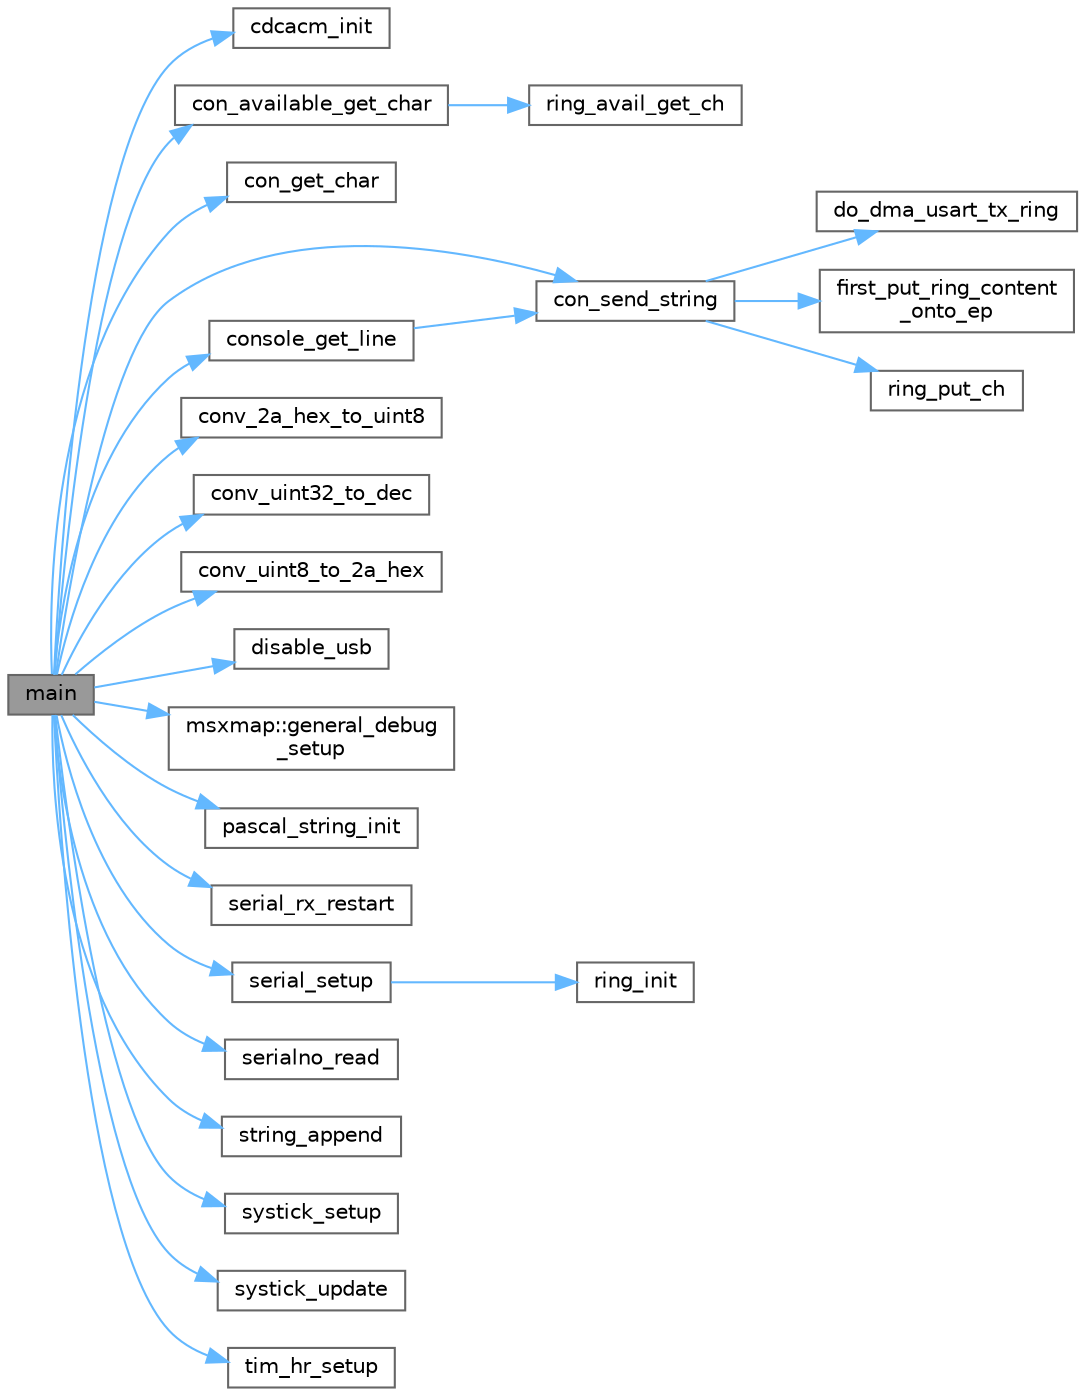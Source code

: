 digraph "main"
{
 // LATEX_PDF_SIZE
  bgcolor="transparent";
  edge [fontname=Helvetica,fontsize=10,labelfontname=Helvetica,labelfontsize=10];
  node [fontname=Helvetica,fontsize=10,shape=box,height=0.2,width=0.4];
  rankdir="LR";
  Node1 [label="main",height=0.2,width=0.4,color="gray40", fillcolor="grey60", style="filled", fontcolor="black",tooltip=" "];
  Node1 -> Node2 [color="steelblue1",style="solid"];
  Node2 [label="cdcacm_init",height=0.2,width=0.4,color="grey40", fillcolor="white", style="filled",URL="$cdcacm_8h.html#a05db38774bd2a664cc45495cfde2aa73",tooltip="Inits the cdcacm sub system."];
  Node1 -> Node3 [color="steelblue1",style="solid"];
  Node3 [label="con_available_get_char",height=0.2,width=0.4,color="grey40", fillcolor="white", style="filled",URL="$serial_8c.html#ac4df6fea69f040586ef360ff73ccda80",tooltip="Used to verify the availability in the actual console buffer. It is a non blocking function."];
  Node3 -> Node4 [color="steelblue1",style="solid"];
  Node4 [label="ring_avail_get_ch",height=0.2,width=0.4,color="grey40", fillcolor="white", style="filled",URL="$serial_8c.html#afcaa76e9618a9ea44893a7b4ea642380",tooltip="It returns the number of availabe bytes in the specified ring. It is a non blocking function."];
  Node1 -> Node5 [color="steelblue1",style="solid"];
  Node5 [label="con_get_char",height=0.2,width=0.4,color="grey40", fillcolor="white", style="filled",URL="$serial_8c.html#a82c1a42a56c4ae9077779b43b5caee8f",tooltip="If there is an available char in console ring, it returns with an uint8_t. It is a non blocking funct..."];
  Node1 -> Node6 [color="steelblue1",style="solid"];
  Node6 [label="con_send_string",height=0.2,width=0.4,color="grey40", fillcolor="white", style="filled",URL="$serial_8c.html#ac54f6c904c1b78cc33e6d94d8b7e1aa1",tooltip="Send a ASCIIZ string to serial (up to 127 chars) to console buffer and starts sending...."];
  Node6 -> Node7 [color="steelblue1",style="solid"];
  Node7 [label="do_dma_usart_tx_ring",height=0.2,width=0.4,color="grey40", fillcolor="white", style="filled",URL="$serial_8c.html#a0602b71dae2f607437c0ef26fd4cc19b",tooltip="If DMA is idle, it will be set to the \"get pointer\" of the uart_tx_ring."];
  Node6 -> Node8 [color="steelblue1",style="solid"];
  Node8 [label="first_put_ring_content\l_onto_ep",height=0.2,width=0.4,color="grey40", fillcolor="white", style="filled",URL="$cdcacm_8h.html#a775a23131d52c5bc13ff354e9de08570",tooltip="Starts a communication pipe with an IN Endpoint, to allow that the USB callbacks can take control of ..."];
  Node6 -> Node9 [color="steelblue1",style="solid"];
  Node9 [label="ring_put_ch",height=0.2,width=0.4,color="grey40", fillcolor="white", style="filled",URL="$serial_8c.html#a07469dc6c9ef0cb391bff88443f82d98",tooltip="Puts a byte in the specified ring. It is a non blocking function."];
  Node1 -> Node10 [color="steelblue1",style="solid"];
  Node10 [label="console_get_line",height=0.2,width=0.4,color="grey40", fillcolor="white", style="filled",URL="$serial_8c.html#ad3cf01248042f557929d1096a6b823a6",tooltip="Read a line from console. It is a blocking function."];
  Node10 -> Node6 [color="steelblue1",style="solid"];
  Node1 -> Node11 [color="steelblue1",style="solid"];
  Node11 [label="conv_2a_hex_to_uint8",height=0.2,width=0.4,color="grey40", fillcolor="white", style="filled",URL="$serial_8c.html#aff863a51b6a6ecb316e8fc70fa533f34",tooltip="Convert a two byte string pointed by i into a binary byte."];
  Node1 -> Node12 [color="steelblue1",style="solid"];
  Node12 [label="conv_uint32_to_dec",height=0.2,width=0.4,color="grey40", fillcolor="white", style="filled",URL="$serial_8c.html#ab1b2d19f857e0e3c64758f25607ae8f8",tooltip="Convert a word (32 bit) into a up to 8 char string."];
  Node1 -> Node13 [color="steelblue1",style="solid"];
  Node13 [label="conv_uint8_to_2a_hex",height=0.2,width=0.4,color="grey40", fillcolor="white", style="filled",URL="$serial_8c.html#adf1243f35a18adac6d1f5b02fcb2f594",tooltip="Convert a byte (8 bit binary) to into a 2 char string."];
  Node1 -> Node14 [color="steelblue1",style="solid"];
  Node14 [label="disable_usb",height=0.2,width=0.4,color="grey40", fillcolor="white", style="filled",URL="$cdcacm_8h.html#aece69c760bceda278c8c8fce8fcc38d2",tooltip="Disables the USB to make host disconnect."];
  Node1 -> Node15 [color="steelblue1",style="solid"];
  Node15 [label="msxmap::general_debug\l_setup",height=0.2,width=0.4,color="grey40", fillcolor="white", style="filled",URL="$classmsxmap.html#a5b428f0a19a4cba4334f2982550bbd85",tooltip="Properly sets up the all debug output pins."];
  Node1 -> Node16 [color="steelblue1",style="solid"];
  Node16 [label="pascal_string_init",height=0.2,width=0.4,color="grey40", fillcolor="white", style="filled",URL="$serial_8c.html#a98aa51196c9b62456daf7a62998d1168",tooltip="Does prepare DMA if it is idle if DMA is idle. It is used force a start DMA sending of uart_tx_ring,..."];
  Node1 -> Node17 [color="steelblue1",style="solid"];
  Node17 [label="serial_rx_restart",height=0.2,width=0.4,color="grey40", fillcolor="white", style="filled",URL="$serial_8c.html#adb99c3b7dc965171ca90f0770c5de9cd",tooltip="Restart the USART."];
  Node1 -> Node18 [color="steelblue1",style="solid"];
  Node18 [label="serial_setup",height=0.2,width=0.4,color="grey40", fillcolor="white", style="filled",URL="$serial_8c.html#af69abfa38a4afe7963dcc8d4901c5a63",tooltip="Setup the USART and DMA."];
  Node18 -> Node19 [color="steelblue1",style="solid"];
  Node19 [label="ring_init",height=0.2,width=0.4,color="grey40", fillcolor="white", style="filled",URL="$serial_8c.html#a9e25311a663dda3a933f14bfd7beb6a8",tooltip="Inits the struct sring ring."];
  Node1 -> Node20 [color="steelblue1",style="solid"];
  Node20 [label="serialno_read",height=0.2,width=0.4,color="grey40", fillcolor="white", style="filled",URL="$serial__no_8c.html#a7305f05eb340f05b437a8483298aad75",tooltip=" "];
  Node1 -> Node21 [color="steelblue1",style="solid"];
  Node21 [label="string_append",height=0.2,width=0.4,color="grey40", fillcolor="white", style="filled",URL="$serial_8c.html#a121f4c985d238ae53020ece40f11724d",tooltip="Appends an ASCIIZ (uint8_t) string at the end of s_pascal_string buffer."];
  Node1 -> Node22 [color="steelblue1",style="solid"];
  Node22 [label="systick_setup",height=0.2,width=0.4,color="grey40", fillcolor="white", style="filled",URL="$sys__timer_8cpp.html#ad503852cf33facead172697e7995ab6b",tooltip="Sets up the system timer to defaults of the system."];
  Node1 -> Node23 [color="steelblue1",style="solid"];
  Node23 [label="systick_update",height=0.2,width=0.4,color="grey40", fillcolor="white", style="filled",URL="$sys__timer_8cpp.html#a478c9699629442e2474ebee5bddd774c",tooltip="Reprograms the system timer according to a lookup table."];
  Node1 -> Node24 [color="steelblue1",style="solid"];
  Node24 [label="tim_hr_setup",height=0.2,width=0.4,color="grey40", fillcolor="white", style="filled",URL="$hr__timer_8c.html#a8ae961e30b547238f645ad27ec6f5b85",tooltip="Sets up the struct sring ring."];
}
